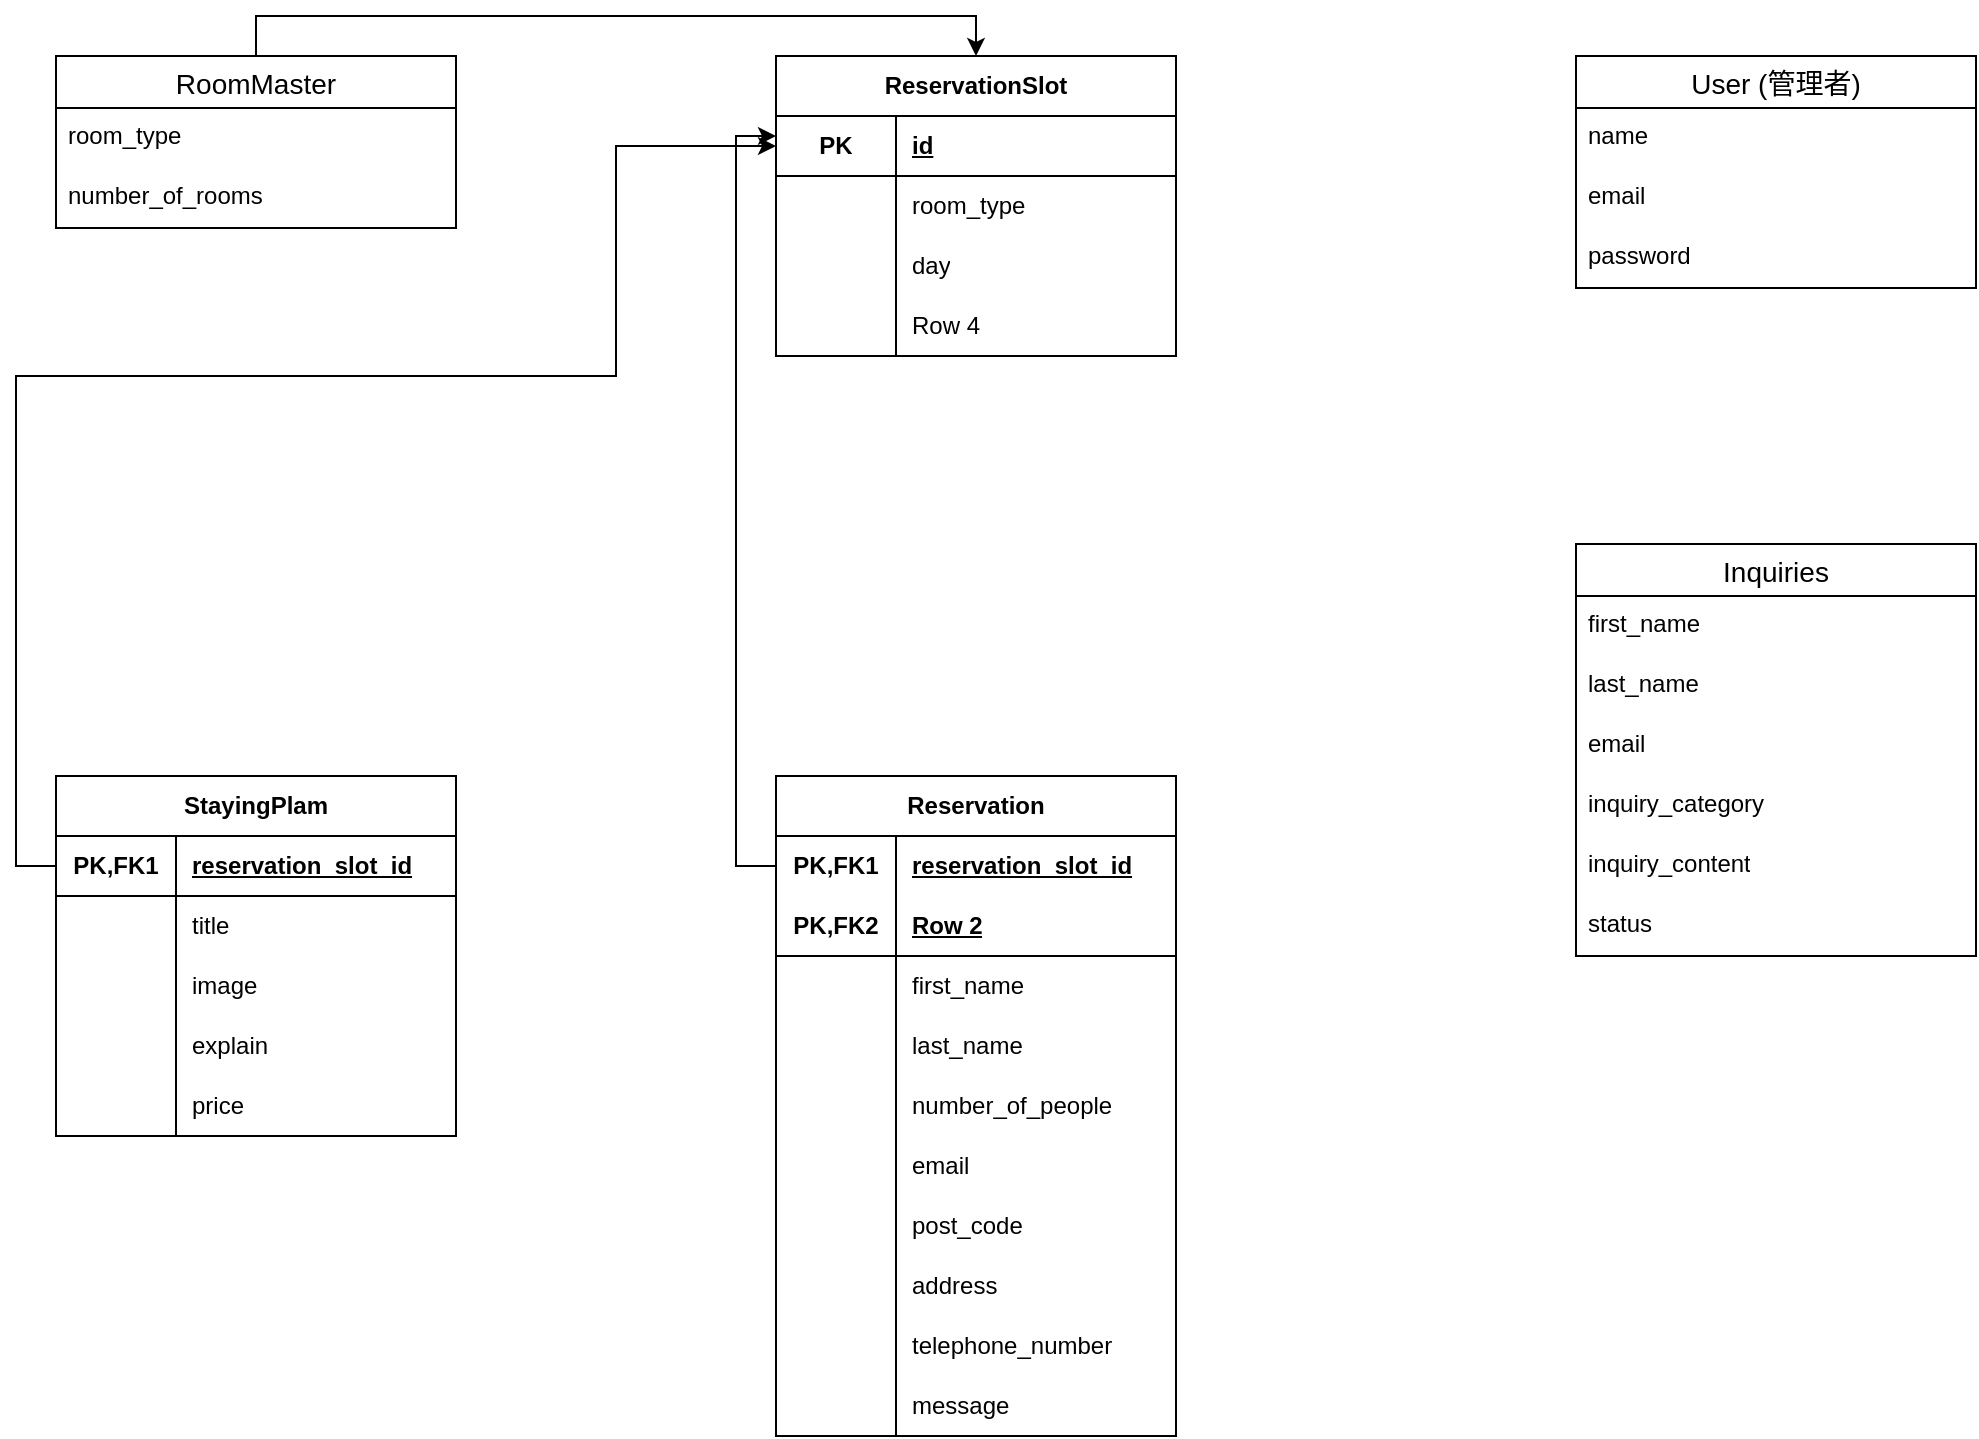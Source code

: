 <mxfile version="21.6.5" type="github">
  <diagram id="R2lEEEUBdFMjLlhIrx00" name="Page-1">
    <mxGraphModel dx="1314" dy="842" grid="1" gridSize="10" guides="1" tooltips="1" connect="1" arrows="1" fold="1" page="1" pageScale="1" pageWidth="850" pageHeight="1100" math="0" shadow="0" extFonts="Permanent Marker^https://fonts.googleapis.com/css?family=Permanent+Marker">
      <root>
        <mxCell id="0" />
        <mxCell id="1" parent="0" />
        <mxCell id="_ixfMY5MAVE4iLFDtZC8-1" value="Reservation" style="shape=table;startSize=30;container=1;collapsible=1;childLayout=tableLayout;fixedRows=1;rowLines=0;fontStyle=1;align=center;resizeLast=1;html=1;whiteSpace=wrap;" vertex="1" parent="1">
          <mxGeometry x="480" y="440" width="200" height="330" as="geometry" />
        </mxCell>
        <mxCell id="_ixfMY5MAVE4iLFDtZC8-2" value="" style="shape=tableRow;horizontal=0;startSize=0;swimlaneHead=0;swimlaneBody=0;fillColor=none;collapsible=0;dropTarget=0;points=[[0,0.5],[1,0.5]];portConstraint=eastwest;top=0;left=0;right=0;bottom=0;html=1;" vertex="1" parent="_ixfMY5MAVE4iLFDtZC8-1">
          <mxGeometry y="30" width="200" height="30" as="geometry" />
        </mxCell>
        <mxCell id="_ixfMY5MAVE4iLFDtZC8-3" value="PK,FK1" style="shape=partialRectangle;connectable=0;fillColor=none;top=0;left=0;bottom=0;right=0;fontStyle=1;overflow=hidden;html=1;whiteSpace=wrap;" vertex="1" parent="_ixfMY5MAVE4iLFDtZC8-2">
          <mxGeometry width="60" height="30" as="geometry">
            <mxRectangle width="60" height="30" as="alternateBounds" />
          </mxGeometry>
        </mxCell>
        <mxCell id="_ixfMY5MAVE4iLFDtZC8-4" value="reservation_slot_id" style="shape=partialRectangle;connectable=0;fillColor=none;top=0;left=0;bottom=0;right=0;align=left;spacingLeft=6;fontStyle=5;overflow=hidden;html=1;whiteSpace=wrap;" vertex="1" parent="_ixfMY5MAVE4iLFDtZC8-2">
          <mxGeometry x="60" width="140" height="30" as="geometry">
            <mxRectangle width="140" height="30" as="alternateBounds" />
          </mxGeometry>
        </mxCell>
        <mxCell id="_ixfMY5MAVE4iLFDtZC8-5" value="" style="shape=tableRow;horizontal=0;startSize=0;swimlaneHead=0;swimlaneBody=0;fillColor=none;collapsible=0;dropTarget=0;points=[[0,0.5],[1,0.5]];portConstraint=eastwest;top=0;left=0;right=0;bottom=1;html=1;" vertex="1" parent="_ixfMY5MAVE4iLFDtZC8-1">
          <mxGeometry y="60" width="200" height="30" as="geometry" />
        </mxCell>
        <mxCell id="_ixfMY5MAVE4iLFDtZC8-6" value="PK,FK2" style="shape=partialRectangle;connectable=0;fillColor=none;top=0;left=0;bottom=0;right=0;fontStyle=1;overflow=hidden;html=1;whiteSpace=wrap;" vertex="1" parent="_ixfMY5MAVE4iLFDtZC8-5">
          <mxGeometry width="60" height="30" as="geometry">
            <mxRectangle width="60" height="30" as="alternateBounds" />
          </mxGeometry>
        </mxCell>
        <mxCell id="_ixfMY5MAVE4iLFDtZC8-7" value="Row 2" style="shape=partialRectangle;connectable=0;fillColor=none;top=0;left=0;bottom=0;right=0;align=left;spacingLeft=6;fontStyle=5;overflow=hidden;html=1;whiteSpace=wrap;" vertex="1" parent="_ixfMY5MAVE4iLFDtZC8-5">
          <mxGeometry x="60" width="140" height="30" as="geometry">
            <mxRectangle width="140" height="30" as="alternateBounds" />
          </mxGeometry>
        </mxCell>
        <mxCell id="_ixfMY5MAVE4iLFDtZC8-8" value="" style="shape=tableRow;horizontal=0;startSize=0;swimlaneHead=0;swimlaneBody=0;fillColor=none;collapsible=0;dropTarget=0;points=[[0,0.5],[1,0.5]];portConstraint=eastwest;top=0;left=0;right=0;bottom=0;html=1;" vertex="1" parent="_ixfMY5MAVE4iLFDtZC8-1">
          <mxGeometry y="90" width="200" height="30" as="geometry" />
        </mxCell>
        <mxCell id="_ixfMY5MAVE4iLFDtZC8-9" value="" style="shape=partialRectangle;connectable=0;fillColor=none;top=0;left=0;bottom=0;right=0;editable=1;overflow=hidden;html=1;whiteSpace=wrap;" vertex="1" parent="_ixfMY5MAVE4iLFDtZC8-8">
          <mxGeometry width="60" height="30" as="geometry">
            <mxRectangle width="60" height="30" as="alternateBounds" />
          </mxGeometry>
        </mxCell>
        <mxCell id="_ixfMY5MAVE4iLFDtZC8-10" value="first_name" style="shape=partialRectangle;connectable=0;fillColor=none;top=0;left=0;bottom=0;right=0;align=left;spacingLeft=6;overflow=hidden;html=1;whiteSpace=wrap;" vertex="1" parent="_ixfMY5MAVE4iLFDtZC8-8">
          <mxGeometry x="60" width="140" height="30" as="geometry">
            <mxRectangle width="140" height="30" as="alternateBounds" />
          </mxGeometry>
        </mxCell>
        <mxCell id="_ixfMY5MAVE4iLFDtZC8-11" value="" style="shape=tableRow;horizontal=0;startSize=0;swimlaneHead=0;swimlaneBody=0;fillColor=none;collapsible=0;dropTarget=0;points=[[0,0.5],[1,0.5]];portConstraint=eastwest;top=0;left=0;right=0;bottom=0;html=1;" vertex="1" parent="_ixfMY5MAVE4iLFDtZC8-1">
          <mxGeometry y="120" width="200" height="30" as="geometry" />
        </mxCell>
        <mxCell id="_ixfMY5MAVE4iLFDtZC8-12" value="" style="shape=partialRectangle;connectable=0;fillColor=none;top=0;left=0;bottom=0;right=0;editable=1;overflow=hidden;html=1;whiteSpace=wrap;" vertex="1" parent="_ixfMY5MAVE4iLFDtZC8-11">
          <mxGeometry width="60" height="30" as="geometry">
            <mxRectangle width="60" height="30" as="alternateBounds" />
          </mxGeometry>
        </mxCell>
        <mxCell id="_ixfMY5MAVE4iLFDtZC8-13" value="last_name" style="shape=partialRectangle;connectable=0;fillColor=none;top=0;left=0;bottom=0;right=0;align=left;spacingLeft=6;overflow=hidden;html=1;whiteSpace=wrap;" vertex="1" parent="_ixfMY5MAVE4iLFDtZC8-11">
          <mxGeometry x="60" width="140" height="30" as="geometry">
            <mxRectangle width="140" height="30" as="alternateBounds" />
          </mxGeometry>
        </mxCell>
        <mxCell id="_ixfMY5MAVE4iLFDtZC8-115" value="" style="shape=tableRow;horizontal=0;startSize=0;swimlaneHead=0;swimlaneBody=0;fillColor=none;collapsible=0;dropTarget=0;points=[[0,0.5],[1,0.5]];portConstraint=eastwest;top=0;left=0;right=0;bottom=0;html=1;" vertex="1" parent="_ixfMY5MAVE4iLFDtZC8-1">
          <mxGeometry y="150" width="200" height="30" as="geometry" />
        </mxCell>
        <mxCell id="_ixfMY5MAVE4iLFDtZC8-116" value="" style="shape=partialRectangle;connectable=0;fillColor=none;top=0;left=0;bottom=0;right=0;editable=1;overflow=hidden;html=1;whiteSpace=wrap;" vertex="1" parent="_ixfMY5MAVE4iLFDtZC8-115">
          <mxGeometry width="60" height="30" as="geometry">
            <mxRectangle width="60" height="30" as="alternateBounds" />
          </mxGeometry>
        </mxCell>
        <mxCell id="_ixfMY5MAVE4iLFDtZC8-117" value="number_of_people" style="shape=partialRectangle;connectable=0;fillColor=none;top=0;left=0;bottom=0;right=0;align=left;spacingLeft=6;overflow=hidden;html=1;whiteSpace=wrap;" vertex="1" parent="_ixfMY5MAVE4iLFDtZC8-115">
          <mxGeometry x="60" width="140" height="30" as="geometry">
            <mxRectangle width="140" height="30" as="alternateBounds" />
          </mxGeometry>
        </mxCell>
        <mxCell id="_ixfMY5MAVE4iLFDtZC8-94" value="" style="shape=tableRow;horizontal=0;startSize=0;swimlaneHead=0;swimlaneBody=0;fillColor=none;collapsible=0;dropTarget=0;points=[[0,0.5],[1,0.5]];portConstraint=eastwest;top=0;left=0;right=0;bottom=0;html=1;" vertex="1" parent="_ixfMY5MAVE4iLFDtZC8-1">
          <mxGeometry y="180" width="200" height="30" as="geometry" />
        </mxCell>
        <mxCell id="_ixfMY5MAVE4iLFDtZC8-95" value="" style="shape=partialRectangle;connectable=0;fillColor=none;top=0;left=0;bottom=0;right=0;editable=1;overflow=hidden;html=1;whiteSpace=wrap;" vertex="1" parent="_ixfMY5MAVE4iLFDtZC8-94">
          <mxGeometry width="60" height="30" as="geometry">
            <mxRectangle width="60" height="30" as="alternateBounds" />
          </mxGeometry>
        </mxCell>
        <mxCell id="_ixfMY5MAVE4iLFDtZC8-96" value="email" style="shape=partialRectangle;connectable=0;fillColor=none;top=0;left=0;bottom=0;right=0;align=left;spacingLeft=6;overflow=hidden;html=1;whiteSpace=wrap;" vertex="1" parent="_ixfMY5MAVE4iLFDtZC8-94">
          <mxGeometry x="60" width="140" height="30" as="geometry">
            <mxRectangle width="140" height="30" as="alternateBounds" />
          </mxGeometry>
        </mxCell>
        <mxCell id="_ixfMY5MAVE4iLFDtZC8-100" value="" style="shape=tableRow;horizontal=0;startSize=0;swimlaneHead=0;swimlaneBody=0;fillColor=none;collapsible=0;dropTarget=0;points=[[0,0.5],[1,0.5]];portConstraint=eastwest;top=0;left=0;right=0;bottom=0;html=1;" vertex="1" parent="_ixfMY5MAVE4iLFDtZC8-1">
          <mxGeometry y="210" width="200" height="30" as="geometry" />
        </mxCell>
        <mxCell id="_ixfMY5MAVE4iLFDtZC8-101" value="" style="shape=partialRectangle;connectable=0;fillColor=none;top=0;left=0;bottom=0;right=0;editable=1;overflow=hidden;html=1;whiteSpace=wrap;" vertex="1" parent="_ixfMY5MAVE4iLFDtZC8-100">
          <mxGeometry width="60" height="30" as="geometry">
            <mxRectangle width="60" height="30" as="alternateBounds" />
          </mxGeometry>
        </mxCell>
        <mxCell id="_ixfMY5MAVE4iLFDtZC8-102" value="post_code" style="shape=partialRectangle;connectable=0;fillColor=none;top=0;left=0;bottom=0;right=0;align=left;spacingLeft=6;overflow=hidden;html=1;whiteSpace=wrap;" vertex="1" parent="_ixfMY5MAVE4iLFDtZC8-100">
          <mxGeometry x="60" width="140" height="30" as="geometry">
            <mxRectangle width="140" height="30" as="alternateBounds" />
          </mxGeometry>
        </mxCell>
        <mxCell id="_ixfMY5MAVE4iLFDtZC8-97" value="" style="shape=tableRow;horizontal=0;startSize=0;swimlaneHead=0;swimlaneBody=0;fillColor=none;collapsible=0;dropTarget=0;points=[[0,0.5],[1,0.5]];portConstraint=eastwest;top=0;left=0;right=0;bottom=0;html=1;" vertex="1" parent="_ixfMY5MAVE4iLFDtZC8-1">
          <mxGeometry y="240" width="200" height="30" as="geometry" />
        </mxCell>
        <mxCell id="_ixfMY5MAVE4iLFDtZC8-98" value="" style="shape=partialRectangle;connectable=0;fillColor=none;top=0;left=0;bottom=0;right=0;editable=1;overflow=hidden;html=1;whiteSpace=wrap;" vertex="1" parent="_ixfMY5MAVE4iLFDtZC8-97">
          <mxGeometry width="60" height="30" as="geometry">
            <mxRectangle width="60" height="30" as="alternateBounds" />
          </mxGeometry>
        </mxCell>
        <mxCell id="_ixfMY5MAVE4iLFDtZC8-99" value="address" style="shape=partialRectangle;connectable=0;fillColor=none;top=0;left=0;bottom=0;right=0;align=left;spacingLeft=6;overflow=hidden;html=1;whiteSpace=wrap;" vertex="1" parent="_ixfMY5MAVE4iLFDtZC8-97">
          <mxGeometry x="60" width="140" height="30" as="geometry">
            <mxRectangle width="140" height="30" as="alternateBounds" />
          </mxGeometry>
        </mxCell>
        <mxCell id="_ixfMY5MAVE4iLFDtZC8-103" value="" style="shape=tableRow;horizontal=0;startSize=0;swimlaneHead=0;swimlaneBody=0;fillColor=none;collapsible=0;dropTarget=0;points=[[0,0.5],[1,0.5]];portConstraint=eastwest;top=0;left=0;right=0;bottom=0;html=1;" vertex="1" parent="_ixfMY5MAVE4iLFDtZC8-1">
          <mxGeometry y="270" width="200" height="30" as="geometry" />
        </mxCell>
        <mxCell id="_ixfMY5MAVE4iLFDtZC8-104" value="" style="shape=partialRectangle;connectable=0;fillColor=none;top=0;left=0;bottom=0;right=0;editable=1;overflow=hidden;html=1;whiteSpace=wrap;" vertex="1" parent="_ixfMY5MAVE4iLFDtZC8-103">
          <mxGeometry width="60" height="30" as="geometry">
            <mxRectangle width="60" height="30" as="alternateBounds" />
          </mxGeometry>
        </mxCell>
        <mxCell id="_ixfMY5MAVE4iLFDtZC8-105" value="telephone_number" style="shape=partialRectangle;connectable=0;fillColor=none;top=0;left=0;bottom=0;right=0;align=left;spacingLeft=6;overflow=hidden;html=1;whiteSpace=wrap;" vertex="1" parent="_ixfMY5MAVE4iLFDtZC8-103">
          <mxGeometry x="60" width="140" height="30" as="geometry">
            <mxRectangle width="140" height="30" as="alternateBounds" />
          </mxGeometry>
        </mxCell>
        <mxCell id="_ixfMY5MAVE4iLFDtZC8-106" value="" style="shape=tableRow;horizontal=0;startSize=0;swimlaneHead=0;swimlaneBody=0;fillColor=none;collapsible=0;dropTarget=0;points=[[0,0.5],[1,0.5]];portConstraint=eastwest;top=0;left=0;right=0;bottom=0;html=1;" vertex="1" parent="_ixfMY5MAVE4iLFDtZC8-1">
          <mxGeometry y="300" width="200" height="30" as="geometry" />
        </mxCell>
        <mxCell id="_ixfMY5MAVE4iLFDtZC8-107" value="" style="shape=partialRectangle;connectable=0;fillColor=none;top=0;left=0;bottom=0;right=0;editable=1;overflow=hidden;html=1;whiteSpace=wrap;" vertex="1" parent="_ixfMY5MAVE4iLFDtZC8-106">
          <mxGeometry width="60" height="30" as="geometry">
            <mxRectangle width="60" height="30" as="alternateBounds" />
          </mxGeometry>
        </mxCell>
        <mxCell id="_ixfMY5MAVE4iLFDtZC8-108" value="message" style="shape=partialRectangle;connectable=0;fillColor=none;top=0;left=0;bottom=0;right=0;align=left;spacingLeft=6;overflow=hidden;html=1;whiteSpace=wrap;" vertex="1" parent="_ixfMY5MAVE4iLFDtZC8-106">
          <mxGeometry x="60" width="140" height="30" as="geometry">
            <mxRectangle width="140" height="30" as="alternateBounds" />
          </mxGeometry>
        </mxCell>
        <mxCell id="_ixfMY5MAVE4iLFDtZC8-14" value="StayingPlam" style="shape=table;startSize=30;container=1;collapsible=1;childLayout=tableLayout;fixedRows=1;rowLines=0;fontStyle=1;align=center;resizeLast=1;html=1;whiteSpace=wrap;" vertex="1" parent="1">
          <mxGeometry x="120" y="440" width="200" height="180" as="geometry" />
        </mxCell>
        <mxCell id="_ixfMY5MAVE4iLFDtZC8-18" value="" style="shape=tableRow;horizontal=0;startSize=0;swimlaneHead=0;swimlaneBody=0;fillColor=none;collapsible=0;dropTarget=0;points=[[0,0.5],[1,0.5]];portConstraint=eastwest;top=0;left=0;right=0;bottom=1;html=1;" vertex="1" parent="_ixfMY5MAVE4iLFDtZC8-14">
          <mxGeometry y="30" width="200" height="30" as="geometry" />
        </mxCell>
        <mxCell id="_ixfMY5MAVE4iLFDtZC8-19" value="PK,FK1" style="shape=partialRectangle;connectable=0;fillColor=none;top=0;left=0;bottom=0;right=0;fontStyle=1;overflow=hidden;html=1;whiteSpace=wrap;" vertex="1" parent="_ixfMY5MAVE4iLFDtZC8-18">
          <mxGeometry width="60" height="30" as="geometry">
            <mxRectangle width="60" height="30" as="alternateBounds" />
          </mxGeometry>
        </mxCell>
        <mxCell id="_ixfMY5MAVE4iLFDtZC8-20" value="reservation_slot_id" style="shape=partialRectangle;connectable=0;fillColor=none;top=0;left=0;bottom=0;right=0;align=left;spacingLeft=6;fontStyle=5;overflow=hidden;html=1;whiteSpace=wrap;" vertex="1" parent="_ixfMY5MAVE4iLFDtZC8-18">
          <mxGeometry x="60" width="140" height="30" as="geometry">
            <mxRectangle width="140" height="30" as="alternateBounds" />
          </mxGeometry>
        </mxCell>
        <mxCell id="_ixfMY5MAVE4iLFDtZC8-21" value="" style="shape=tableRow;horizontal=0;startSize=0;swimlaneHead=0;swimlaneBody=0;fillColor=none;collapsible=0;dropTarget=0;points=[[0,0.5],[1,0.5]];portConstraint=eastwest;top=0;left=0;right=0;bottom=0;html=1;" vertex="1" parent="_ixfMY5MAVE4iLFDtZC8-14">
          <mxGeometry y="60" width="200" height="30" as="geometry" />
        </mxCell>
        <mxCell id="_ixfMY5MAVE4iLFDtZC8-22" value="" style="shape=partialRectangle;connectable=0;fillColor=none;top=0;left=0;bottom=0;right=0;editable=1;overflow=hidden;html=1;whiteSpace=wrap;" vertex="1" parent="_ixfMY5MAVE4iLFDtZC8-21">
          <mxGeometry width="60" height="30" as="geometry">
            <mxRectangle width="60" height="30" as="alternateBounds" />
          </mxGeometry>
        </mxCell>
        <mxCell id="_ixfMY5MAVE4iLFDtZC8-23" value="title" style="shape=partialRectangle;connectable=0;fillColor=none;top=0;left=0;bottom=0;right=0;align=left;spacingLeft=6;overflow=hidden;html=1;whiteSpace=wrap;" vertex="1" parent="_ixfMY5MAVE4iLFDtZC8-21">
          <mxGeometry x="60" width="140" height="30" as="geometry">
            <mxRectangle width="140" height="30" as="alternateBounds" />
          </mxGeometry>
        </mxCell>
        <mxCell id="_ixfMY5MAVE4iLFDtZC8-87" value="" style="shape=tableRow;horizontal=0;startSize=0;swimlaneHead=0;swimlaneBody=0;fillColor=none;collapsible=0;dropTarget=0;points=[[0,0.5],[1,0.5]];portConstraint=eastwest;top=0;left=0;right=0;bottom=0;html=1;" vertex="1" parent="_ixfMY5MAVE4iLFDtZC8-14">
          <mxGeometry y="90" width="200" height="30" as="geometry" />
        </mxCell>
        <mxCell id="_ixfMY5MAVE4iLFDtZC8-88" value="" style="shape=partialRectangle;connectable=0;fillColor=none;top=0;left=0;bottom=0;right=0;editable=1;overflow=hidden;html=1;whiteSpace=wrap;" vertex="1" parent="_ixfMY5MAVE4iLFDtZC8-87">
          <mxGeometry width="60" height="30" as="geometry">
            <mxRectangle width="60" height="30" as="alternateBounds" />
          </mxGeometry>
        </mxCell>
        <mxCell id="_ixfMY5MAVE4iLFDtZC8-89" value="image" style="shape=partialRectangle;connectable=0;fillColor=none;top=0;left=0;bottom=0;right=0;align=left;spacingLeft=6;overflow=hidden;html=1;whiteSpace=wrap;" vertex="1" parent="_ixfMY5MAVE4iLFDtZC8-87">
          <mxGeometry x="60" width="140" height="30" as="geometry">
            <mxRectangle width="140" height="30" as="alternateBounds" />
          </mxGeometry>
        </mxCell>
        <mxCell id="_ixfMY5MAVE4iLFDtZC8-90" value="" style="shape=tableRow;horizontal=0;startSize=0;swimlaneHead=0;swimlaneBody=0;fillColor=none;collapsible=0;dropTarget=0;points=[[0,0.5],[1,0.5]];portConstraint=eastwest;top=0;left=0;right=0;bottom=0;html=1;" vertex="1" parent="_ixfMY5MAVE4iLFDtZC8-14">
          <mxGeometry y="120" width="200" height="30" as="geometry" />
        </mxCell>
        <mxCell id="_ixfMY5MAVE4iLFDtZC8-91" value="" style="shape=partialRectangle;connectable=0;fillColor=none;top=0;left=0;bottom=0;right=0;editable=1;overflow=hidden;html=1;whiteSpace=wrap;" vertex="1" parent="_ixfMY5MAVE4iLFDtZC8-90">
          <mxGeometry width="60" height="30" as="geometry">
            <mxRectangle width="60" height="30" as="alternateBounds" />
          </mxGeometry>
        </mxCell>
        <mxCell id="_ixfMY5MAVE4iLFDtZC8-92" value="explain" style="shape=partialRectangle;connectable=0;fillColor=none;top=0;left=0;bottom=0;right=0;align=left;spacingLeft=6;overflow=hidden;html=1;whiteSpace=wrap;" vertex="1" parent="_ixfMY5MAVE4iLFDtZC8-90">
          <mxGeometry x="60" width="140" height="30" as="geometry">
            <mxRectangle width="140" height="30" as="alternateBounds" />
          </mxGeometry>
        </mxCell>
        <mxCell id="_ixfMY5MAVE4iLFDtZC8-24" value="" style="shape=tableRow;horizontal=0;startSize=0;swimlaneHead=0;swimlaneBody=0;fillColor=none;collapsible=0;dropTarget=0;points=[[0,0.5],[1,0.5]];portConstraint=eastwest;top=0;left=0;right=0;bottom=0;html=1;" vertex="1" parent="_ixfMY5MAVE4iLFDtZC8-14">
          <mxGeometry y="150" width="200" height="30" as="geometry" />
        </mxCell>
        <mxCell id="_ixfMY5MAVE4iLFDtZC8-25" value="" style="shape=partialRectangle;connectable=0;fillColor=none;top=0;left=0;bottom=0;right=0;editable=1;overflow=hidden;html=1;whiteSpace=wrap;" vertex="1" parent="_ixfMY5MAVE4iLFDtZC8-24">
          <mxGeometry width="60" height="30" as="geometry">
            <mxRectangle width="60" height="30" as="alternateBounds" />
          </mxGeometry>
        </mxCell>
        <mxCell id="_ixfMY5MAVE4iLFDtZC8-26" value="price" style="shape=partialRectangle;connectable=0;fillColor=none;top=0;left=0;bottom=0;right=0;align=left;spacingLeft=6;overflow=hidden;html=1;whiteSpace=wrap;" vertex="1" parent="_ixfMY5MAVE4iLFDtZC8-24">
          <mxGeometry x="60" width="140" height="30" as="geometry">
            <mxRectangle width="140" height="30" as="alternateBounds" />
          </mxGeometry>
        </mxCell>
        <mxCell id="_ixfMY5MAVE4iLFDtZC8-27" value="ReservationSlot" style="shape=table;startSize=30;container=1;collapsible=1;childLayout=tableLayout;fixedRows=1;rowLines=0;fontStyle=1;align=center;resizeLast=1;html=1;whiteSpace=wrap;" vertex="1" parent="1">
          <mxGeometry x="480" y="80" width="200" height="150" as="geometry" />
        </mxCell>
        <mxCell id="_ixfMY5MAVE4iLFDtZC8-31" value="" style="shape=tableRow;horizontal=0;startSize=0;swimlaneHead=0;swimlaneBody=0;fillColor=none;collapsible=0;dropTarget=0;points=[[0,0.5],[1,0.5]];portConstraint=eastwest;top=0;left=0;right=0;bottom=1;html=1;" vertex="1" parent="_ixfMY5MAVE4iLFDtZC8-27">
          <mxGeometry y="30" width="200" height="30" as="geometry" />
        </mxCell>
        <mxCell id="_ixfMY5MAVE4iLFDtZC8-32" value="PK" style="shape=partialRectangle;connectable=0;fillColor=none;top=0;left=0;bottom=0;right=0;fontStyle=1;overflow=hidden;html=1;whiteSpace=wrap;" vertex="1" parent="_ixfMY5MAVE4iLFDtZC8-31">
          <mxGeometry width="60" height="30" as="geometry">
            <mxRectangle width="60" height="30" as="alternateBounds" />
          </mxGeometry>
        </mxCell>
        <mxCell id="_ixfMY5MAVE4iLFDtZC8-33" value="id" style="shape=partialRectangle;connectable=0;fillColor=none;top=0;left=0;bottom=0;right=0;align=left;spacingLeft=6;fontStyle=5;overflow=hidden;html=1;whiteSpace=wrap;" vertex="1" parent="_ixfMY5MAVE4iLFDtZC8-31">
          <mxGeometry x="60" width="140" height="30" as="geometry">
            <mxRectangle width="140" height="30" as="alternateBounds" />
          </mxGeometry>
        </mxCell>
        <mxCell id="_ixfMY5MAVE4iLFDtZC8-34" value="" style="shape=tableRow;horizontal=0;startSize=0;swimlaneHead=0;swimlaneBody=0;fillColor=none;collapsible=0;dropTarget=0;points=[[0,0.5],[1,0.5]];portConstraint=eastwest;top=0;left=0;right=0;bottom=0;html=1;" vertex="1" parent="_ixfMY5MAVE4iLFDtZC8-27">
          <mxGeometry y="60" width="200" height="30" as="geometry" />
        </mxCell>
        <mxCell id="_ixfMY5MAVE4iLFDtZC8-35" value="" style="shape=partialRectangle;connectable=0;fillColor=none;top=0;left=0;bottom=0;right=0;editable=1;overflow=hidden;html=1;whiteSpace=wrap;" vertex="1" parent="_ixfMY5MAVE4iLFDtZC8-34">
          <mxGeometry width="60" height="30" as="geometry">
            <mxRectangle width="60" height="30" as="alternateBounds" />
          </mxGeometry>
        </mxCell>
        <mxCell id="_ixfMY5MAVE4iLFDtZC8-36" value="room_type" style="shape=partialRectangle;connectable=0;fillColor=none;top=0;left=0;bottom=0;right=0;align=left;spacingLeft=6;overflow=hidden;html=1;whiteSpace=wrap;" vertex="1" parent="_ixfMY5MAVE4iLFDtZC8-34">
          <mxGeometry x="60" width="140" height="30" as="geometry">
            <mxRectangle width="140" height="30" as="alternateBounds" />
          </mxGeometry>
        </mxCell>
        <mxCell id="_ixfMY5MAVE4iLFDtZC8-37" value="" style="shape=tableRow;horizontal=0;startSize=0;swimlaneHead=0;swimlaneBody=0;fillColor=none;collapsible=0;dropTarget=0;points=[[0,0.5],[1,0.5]];portConstraint=eastwest;top=0;left=0;right=0;bottom=0;html=1;" vertex="1" parent="_ixfMY5MAVE4iLFDtZC8-27">
          <mxGeometry y="90" width="200" height="30" as="geometry" />
        </mxCell>
        <mxCell id="_ixfMY5MAVE4iLFDtZC8-38" value="" style="shape=partialRectangle;connectable=0;fillColor=none;top=0;left=0;bottom=0;right=0;editable=1;overflow=hidden;html=1;whiteSpace=wrap;" vertex="1" parent="_ixfMY5MAVE4iLFDtZC8-37">
          <mxGeometry width="60" height="30" as="geometry">
            <mxRectangle width="60" height="30" as="alternateBounds" />
          </mxGeometry>
        </mxCell>
        <mxCell id="_ixfMY5MAVE4iLFDtZC8-39" value="day" style="shape=partialRectangle;connectable=0;fillColor=none;top=0;left=0;bottom=0;right=0;align=left;spacingLeft=6;overflow=hidden;html=1;whiteSpace=wrap;" vertex="1" parent="_ixfMY5MAVE4iLFDtZC8-37">
          <mxGeometry x="60" width="140" height="30" as="geometry">
            <mxRectangle width="140" height="30" as="alternateBounds" />
          </mxGeometry>
        </mxCell>
        <mxCell id="_ixfMY5MAVE4iLFDtZC8-67" value="" style="shape=tableRow;horizontal=0;startSize=0;swimlaneHead=0;swimlaneBody=0;fillColor=none;collapsible=0;dropTarget=0;points=[[0,0.5],[1,0.5]];portConstraint=eastwest;top=0;left=0;right=0;bottom=0;html=1;" vertex="1" parent="_ixfMY5MAVE4iLFDtZC8-27">
          <mxGeometry y="120" width="200" height="30" as="geometry" />
        </mxCell>
        <mxCell id="_ixfMY5MAVE4iLFDtZC8-68" value="" style="shape=partialRectangle;connectable=0;fillColor=none;top=0;left=0;bottom=0;right=0;editable=1;overflow=hidden;html=1;whiteSpace=wrap;" vertex="1" parent="_ixfMY5MAVE4iLFDtZC8-67">
          <mxGeometry width="60" height="30" as="geometry">
            <mxRectangle width="60" height="30" as="alternateBounds" />
          </mxGeometry>
        </mxCell>
        <mxCell id="_ixfMY5MAVE4iLFDtZC8-69" value="Row 4" style="shape=partialRectangle;connectable=0;fillColor=none;top=0;left=0;bottom=0;right=0;align=left;spacingLeft=6;overflow=hidden;html=1;whiteSpace=wrap;" vertex="1" parent="_ixfMY5MAVE4iLFDtZC8-67">
          <mxGeometry x="60" width="140" height="30" as="geometry">
            <mxRectangle width="140" height="30" as="alternateBounds" />
          </mxGeometry>
        </mxCell>
        <mxCell id="_ixfMY5MAVE4iLFDtZC8-54" value="Inquiries" style="swimlane;fontStyle=0;childLayout=stackLayout;horizontal=1;startSize=26;horizontalStack=0;resizeParent=1;resizeParentMax=0;resizeLast=0;collapsible=1;marginBottom=0;align=center;fontSize=14;" vertex="1" parent="1">
          <mxGeometry x="880" y="324" width="200" height="206" as="geometry" />
        </mxCell>
        <mxCell id="_ixfMY5MAVE4iLFDtZC8-55" value="first_name" style="text;strokeColor=none;fillColor=none;spacingLeft=4;spacingRight=4;overflow=hidden;rotatable=0;points=[[0,0.5],[1,0.5]];portConstraint=eastwest;fontSize=12;whiteSpace=wrap;html=1;" vertex="1" parent="_ixfMY5MAVE4iLFDtZC8-54">
          <mxGeometry y="26" width="200" height="30" as="geometry" />
        </mxCell>
        <mxCell id="_ixfMY5MAVE4iLFDtZC8-56" value="last_name" style="text;strokeColor=none;fillColor=none;spacingLeft=4;spacingRight=4;overflow=hidden;rotatable=0;points=[[0,0.5],[1,0.5]];portConstraint=eastwest;fontSize=12;whiteSpace=wrap;html=1;" vertex="1" parent="_ixfMY5MAVE4iLFDtZC8-54">
          <mxGeometry y="56" width="200" height="30" as="geometry" />
        </mxCell>
        <mxCell id="_ixfMY5MAVE4iLFDtZC8-57" value="email" style="text;strokeColor=none;fillColor=none;spacingLeft=4;spacingRight=4;overflow=hidden;rotatable=0;points=[[0,0.5],[1,0.5]];portConstraint=eastwest;fontSize=12;whiteSpace=wrap;html=1;" vertex="1" parent="_ixfMY5MAVE4iLFDtZC8-54">
          <mxGeometry y="86" width="200" height="30" as="geometry" />
        </mxCell>
        <mxCell id="_ixfMY5MAVE4iLFDtZC8-120" value="inquiry_category" style="text;strokeColor=none;fillColor=none;spacingLeft=4;spacingRight=4;overflow=hidden;rotatable=0;points=[[0,0.5],[1,0.5]];portConstraint=eastwest;fontSize=12;whiteSpace=wrap;html=1;" vertex="1" parent="_ixfMY5MAVE4iLFDtZC8-54">
          <mxGeometry y="116" width="200" height="30" as="geometry" />
        </mxCell>
        <mxCell id="_ixfMY5MAVE4iLFDtZC8-121" value="inquiry_content" style="text;strokeColor=none;fillColor=none;spacingLeft=4;spacingRight=4;overflow=hidden;rotatable=0;points=[[0,0.5],[1,0.5]];portConstraint=eastwest;fontSize=12;whiteSpace=wrap;html=1;" vertex="1" parent="_ixfMY5MAVE4iLFDtZC8-54">
          <mxGeometry y="146" width="200" height="30" as="geometry" />
        </mxCell>
        <mxCell id="_ixfMY5MAVE4iLFDtZC8-122" value="status" style="text;strokeColor=none;fillColor=none;spacingLeft=4;spacingRight=4;overflow=hidden;rotatable=0;points=[[0,0.5],[1,0.5]];portConstraint=eastwest;fontSize=12;whiteSpace=wrap;html=1;" vertex="1" parent="_ixfMY5MAVE4iLFDtZC8-54">
          <mxGeometry y="176" width="200" height="30" as="geometry" />
        </mxCell>
        <mxCell id="_ixfMY5MAVE4iLFDtZC8-58" value="User (管理者)" style="swimlane;fontStyle=0;childLayout=stackLayout;horizontal=1;startSize=26;horizontalStack=0;resizeParent=1;resizeParentMax=0;resizeLast=0;collapsible=1;marginBottom=0;align=center;fontSize=14;" vertex="1" parent="1">
          <mxGeometry x="880" y="80" width="200" height="116" as="geometry" />
        </mxCell>
        <mxCell id="_ixfMY5MAVE4iLFDtZC8-59" value="name" style="text;strokeColor=none;fillColor=none;spacingLeft=4;spacingRight=4;overflow=hidden;rotatable=0;points=[[0,0.5],[1,0.5]];portConstraint=eastwest;fontSize=12;whiteSpace=wrap;html=1;" vertex="1" parent="_ixfMY5MAVE4iLFDtZC8-58">
          <mxGeometry y="26" width="200" height="30" as="geometry" />
        </mxCell>
        <mxCell id="_ixfMY5MAVE4iLFDtZC8-60" value="email" style="text;strokeColor=none;fillColor=none;spacingLeft=4;spacingRight=4;overflow=hidden;rotatable=0;points=[[0,0.5],[1,0.5]];portConstraint=eastwest;fontSize=12;whiteSpace=wrap;html=1;" vertex="1" parent="_ixfMY5MAVE4iLFDtZC8-58">
          <mxGeometry y="56" width="200" height="30" as="geometry" />
        </mxCell>
        <mxCell id="_ixfMY5MAVE4iLFDtZC8-61" value="password" style="text;strokeColor=none;fillColor=none;spacingLeft=4;spacingRight=4;overflow=hidden;rotatable=0;points=[[0,0.5],[1,0.5]];portConstraint=eastwest;fontSize=12;whiteSpace=wrap;html=1;" vertex="1" parent="_ixfMY5MAVE4iLFDtZC8-58">
          <mxGeometry y="86" width="200" height="30" as="geometry" />
        </mxCell>
        <mxCell id="_ixfMY5MAVE4iLFDtZC8-132" style="edgeStyle=orthogonalEdgeStyle;rounded=0;orthogonalLoop=1;jettySize=auto;html=1;exitX=0.5;exitY=0;exitDx=0;exitDy=0;entryX=0.5;entryY=0;entryDx=0;entryDy=0;" edge="1" parent="1" source="_ixfMY5MAVE4iLFDtZC8-62" target="_ixfMY5MAVE4iLFDtZC8-27">
          <mxGeometry relative="1" as="geometry" />
        </mxCell>
        <mxCell id="_ixfMY5MAVE4iLFDtZC8-62" value="RoomMaster" style="swimlane;fontStyle=0;childLayout=stackLayout;horizontal=1;startSize=26;horizontalStack=0;resizeParent=1;resizeParentMax=0;resizeLast=0;collapsible=1;marginBottom=0;align=center;fontSize=14;" vertex="1" parent="1">
          <mxGeometry x="120" y="80" width="200" height="86" as="geometry" />
        </mxCell>
        <mxCell id="_ixfMY5MAVE4iLFDtZC8-63" value="room_type" style="text;strokeColor=none;fillColor=none;spacingLeft=4;spacingRight=4;overflow=hidden;rotatable=0;points=[[0,0.5],[1,0.5]];portConstraint=eastwest;fontSize=12;whiteSpace=wrap;html=1;" vertex="1" parent="_ixfMY5MAVE4iLFDtZC8-62">
          <mxGeometry y="26" width="200" height="30" as="geometry" />
        </mxCell>
        <mxCell id="_ixfMY5MAVE4iLFDtZC8-64" value="number_of_rooms" style="text;strokeColor=none;fillColor=none;spacingLeft=4;spacingRight=4;overflow=hidden;rotatable=0;points=[[0,0.5],[1,0.5]];portConstraint=eastwest;fontSize=12;whiteSpace=wrap;html=1;" vertex="1" parent="_ixfMY5MAVE4iLFDtZC8-62">
          <mxGeometry y="56" width="200" height="30" as="geometry" />
        </mxCell>
        <mxCell id="_ixfMY5MAVE4iLFDtZC8-126" style="edgeStyle=orthogonalEdgeStyle;rounded=0;orthogonalLoop=1;jettySize=auto;html=1;exitX=0;exitY=0.5;exitDx=0;exitDy=0;entryX=0;entryY=0.5;entryDx=0;entryDy=0;" edge="1" parent="1" source="_ixfMY5MAVE4iLFDtZC8-18" target="_ixfMY5MAVE4iLFDtZC8-31">
          <mxGeometry relative="1" as="geometry">
            <Array as="points">
              <mxPoint x="100" y="485" />
              <mxPoint x="100" y="240" />
              <mxPoint x="400" y="240" />
              <mxPoint x="400" y="125" />
            </Array>
          </mxGeometry>
        </mxCell>
        <mxCell id="_ixfMY5MAVE4iLFDtZC8-127" style="edgeStyle=orthogonalEdgeStyle;rounded=0;orthogonalLoop=1;jettySize=auto;html=1;exitX=0;exitY=0.5;exitDx=0;exitDy=0;" edge="1" parent="1" source="_ixfMY5MAVE4iLFDtZC8-2">
          <mxGeometry relative="1" as="geometry">
            <mxPoint x="480" y="120" as="targetPoint" />
            <Array as="points">
              <mxPoint x="460" y="485" />
              <mxPoint x="460" y="120" />
            </Array>
          </mxGeometry>
        </mxCell>
      </root>
    </mxGraphModel>
  </diagram>
</mxfile>
